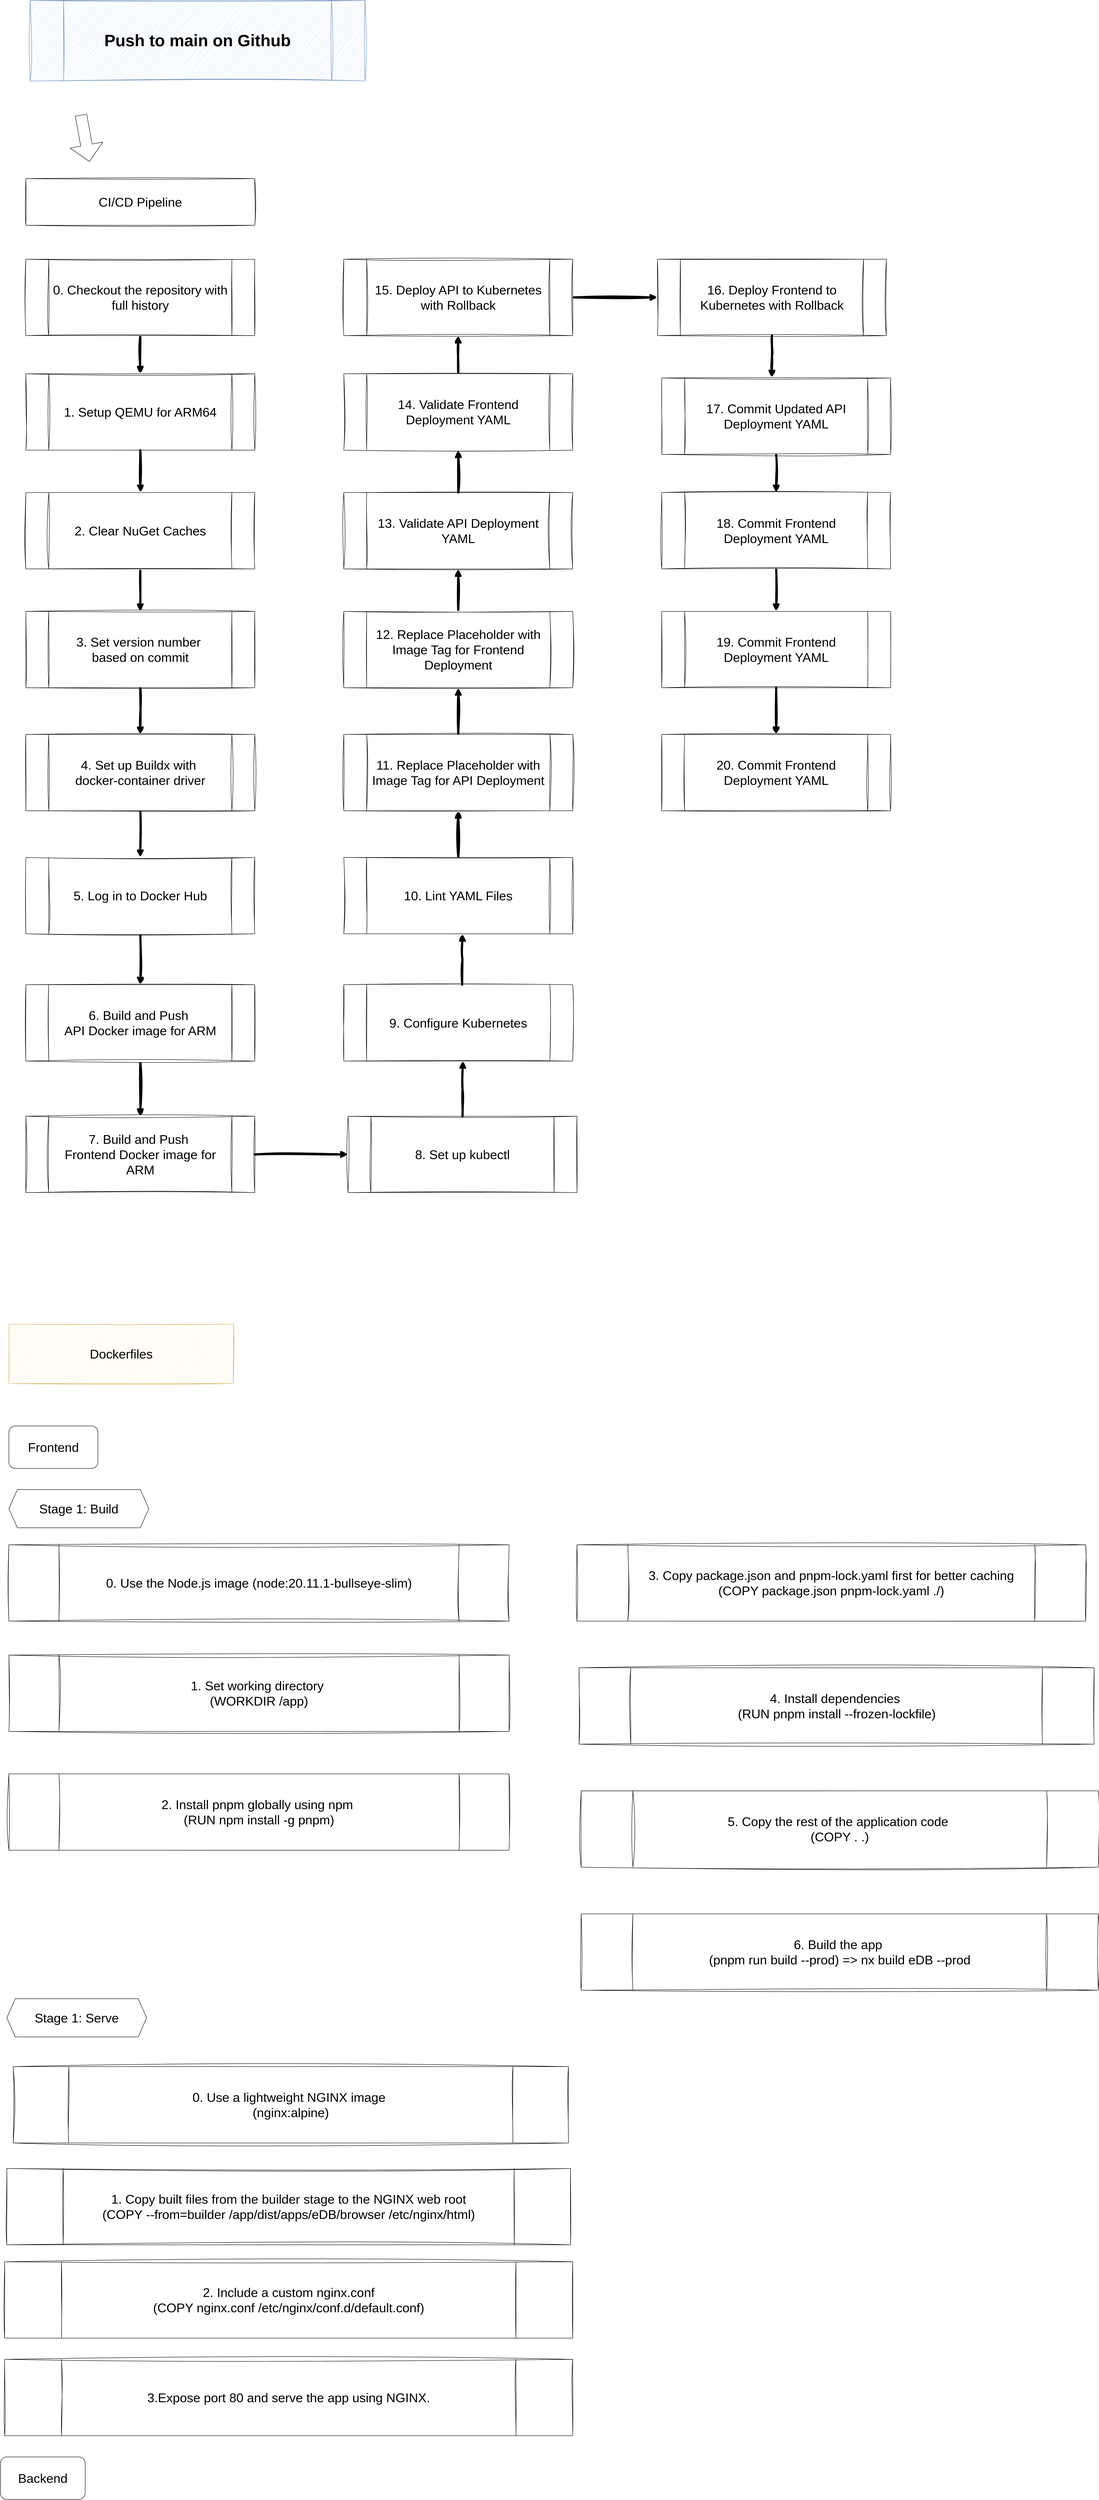 <mxfile version="25.0.3">
  <diagram name="Page-1" id="r4NMVydD2Xu7vVgViuR1">
    <mxGraphModel dx="4140" dy="9730" grid="1" gridSize="10" guides="1" tooltips="1" connect="1" arrows="1" fold="1" page="1" pageScale="1" pageWidth="3000" pageHeight="7000" math="0" shadow="0">
      <root>
        <mxCell id="0" />
        <mxCell id="1" parent="0" />
        <mxCell id="pb-QOjSHvFlhCj56YCVK-3" value="&lt;font style=&quot;font-size: 39px;&quot;&gt;&lt;b&gt;Push to main on Github&lt;/b&gt;&lt;/font&gt;" style="shape=process;whiteSpace=wrap;html=1;backgroundOutline=1;sketch=1;curveFitting=1;jiggle=2;fillColor=#dae8fc;strokeColor=#6c8ebf;" vertex="1" parent="1">
          <mxGeometry x="160" y="-6770" width="790" height="190" as="geometry" />
        </mxCell>
        <mxCell id="pb-QOjSHvFlhCj56YCVK-32" style="edgeStyle=orthogonalEdgeStyle;rounded=0;orthogonalLoop=1;jettySize=auto;html=1;exitX=0.5;exitY=1;exitDx=0;exitDy=0;entryX=0.5;entryY=0;entryDx=0;entryDy=0;strokeWidth=5;sketch=1;curveFitting=1;jiggle=2;flowAnimation=1;" edge="1" parent="1" source="pb-QOjSHvFlhCj56YCVK-5" target="pb-QOjSHvFlhCj56YCVK-6">
          <mxGeometry relative="1" as="geometry" />
        </mxCell>
        <mxCell id="pb-QOjSHvFlhCj56YCVK-5" value="&lt;font style=&quot;font-size: 30px;&quot;&gt;0. Checkout the repository with full history&lt;/font&gt;" style="shape=process;whiteSpace=wrap;html=1;backgroundOutline=1;sketch=1;curveFitting=1;jiggle=2;" vertex="1" parent="1">
          <mxGeometry x="150" y="-6160" width="540" height="180" as="geometry" />
        </mxCell>
        <mxCell id="pb-QOjSHvFlhCj56YCVK-34" style="edgeStyle=orthogonalEdgeStyle;rounded=0;orthogonalLoop=1;jettySize=auto;html=1;strokeWidth=5;sketch=1;curveFitting=1;jiggle=2;" edge="1" parent="1" source="pb-QOjSHvFlhCj56YCVK-6" target="pb-QOjSHvFlhCj56YCVK-7">
          <mxGeometry relative="1" as="geometry" />
        </mxCell>
        <mxCell id="pb-QOjSHvFlhCj56YCVK-6" value="&lt;font style=&quot;font-size: 30px;&quot;&gt;1. Setup QEMU for ARM64&lt;/font&gt;" style="shape=process;whiteSpace=wrap;html=1;backgroundOutline=1;sketch=1;curveFitting=1;jiggle=2;" vertex="1" parent="1">
          <mxGeometry x="150" y="-5890" width="540" height="180" as="geometry" />
        </mxCell>
        <mxCell id="pb-QOjSHvFlhCj56YCVK-35" style="edgeStyle=orthogonalEdgeStyle;rounded=0;orthogonalLoop=1;jettySize=auto;html=1;exitX=0.5;exitY=1;exitDx=0;exitDy=0;strokeWidth=5;sketch=1;curveFitting=1;jiggle=2;" edge="1" parent="1" source="pb-QOjSHvFlhCj56YCVK-7" target="pb-QOjSHvFlhCj56YCVK-9">
          <mxGeometry relative="1" as="geometry" />
        </mxCell>
        <mxCell id="pb-QOjSHvFlhCj56YCVK-7" value="&lt;font style=&quot;font-size: 30px;&quot;&gt;2. Clear NuGet Caches&lt;/font&gt;" style="shape=process;whiteSpace=wrap;html=1;backgroundOutline=1;sketch=1;curveFitting=1;jiggle=2;" vertex="1" parent="1">
          <mxGeometry x="150" y="-5610" width="540" height="180" as="geometry" />
        </mxCell>
        <mxCell id="pb-QOjSHvFlhCj56YCVK-36" style="edgeStyle=orthogonalEdgeStyle;rounded=0;orthogonalLoop=1;jettySize=auto;html=1;exitX=0.5;exitY=1;exitDx=0;exitDy=0;strokeWidth=5;sketch=1;curveFitting=1;jiggle=2;" edge="1" parent="1" source="pb-QOjSHvFlhCj56YCVK-9" target="pb-QOjSHvFlhCj56YCVK-10">
          <mxGeometry relative="1" as="geometry" />
        </mxCell>
        <mxCell id="pb-QOjSHvFlhCj56YCVK-9" value="&lt;font style=&quot;font-size: 30px;&quot;&gt;3. Set version number&amp;nbsp;&lt;/font&gt;&lt;div&gt;&lt;font style=&quot;font-size: 30px;&quot;&gt;based on commit&lt;/font&gt;&lt;/div&gt;" style="shape=process;whiteSpace=wrap;html=1;backgroundOutline=1;sketch=1;curveFitting=1;jiggle=2;" vertex="1" parent="1">
          <mxGeometry x="150" y="-5330" width="540" height="180" as="geometry" />
        </mxCell>
        <mxCell id="pb-QOjSHvFlhCj56YCVK-37" style="edgeStyle=orthogonalEdgeStyle;rounded=0;orthogonalLoop=1;jettySize=auto;html=1;strokeWidth=5;sketch=1;curveFitting=1;jiggle=2;" edge="1" parent="1" source="pb-QOjSHvFlhCj56YCVK-10" target="pb-QOjSHvFlhCj56YCVK-11">
          <mxGeometry relative="1" as="geometry" />
        </mxCell>
        <mxCell id="pb-QOjSHvFlhCj56YCVK-10" value="&lt;font style=&quot;font-size: 30px;&quot;&gt;4. Set up Buildx&amp;nbsp;with&amp;nbsp;&lt;/font&gt;&lt;div&gt;&lt;font style=&quot;font-size: 30px;&quot;&gt;docker-container driver&lt;/font&gt;&lt;/div&gt;" style="shape=process;whiteSpace=wrap;html=1;backgroundOutline=1;sketch=1;curveFitting=1;jiggle=2;" vertex="1" parent="1">
          <mxGeometry x="150" y="-5040" width="540" height="180" as="geometry" />
        </mxCell>
        <mxCell id="pb-QOjSHvFlhCj56YCVK-38" style="edgeStyle=orthogonalEdgeStyle;rounded=0;orthogonalLoop=1;jettySize=auto;html=1;entryX=0.5;entryY=0;entryDx=0;entryDy=0;strokeWidth=5;sketch=1;curveFitting=1;jiggle=2;" edge="1" parent="1" source="pb-QOjSHvFlhCj56YCVK-11" target="pb-QOjSHvFlhCj56YCVK-13">
          <mxGeometry relative="1" as="geometry" />
        </mxCell>
        <mxCell id="pb-QOjSHvFlhCj56YCVK-11" value="&lt;font style=&quot;font-size: 30px;&quot;&gt;5.&amp;nbsp;Log in to Docker Hub&lt;/font&gt;" style="shape=process;whiteSpace=wrap;html=1;backgroundOutline=1;sketch=1;curveFitting=1;jiggle=2;" vertex="1" parent="1">
          <mxGeometry x="150" y="-4750" width="540" height="180" as="geometry" />
        </mxCell>
        <mxCell id="pb-QOjSHvFlhCj56YCVK-39" style="edgeStyle=orthogonalEdgeStyle;rounded=0;orthogonalLoop=1;jettySize=auto;html=1;exitX=0.5;exitY=1;exitDx=0;exitDy=0;entryX=0.5;entryY=0;entryDx=0;entryDy=0;strokeWidth=5;sketch=1;curveFitting=1;jiggle=2;" edge="1" parent="1" source="pb-QOjSHvFlhCj56YCVK-13" target="pb-QOjSHvFlhCj56YCVK-14">
          <mxGeometry relative="1" as="geometry" />
        </mxCell>
        <mxCell id="pb-QOjSHvFlhCj56YCVK-13" value="&lt;font style=&quot;font-size: 30px;&quot;&gt;6.&amp;nbsp;Build and Push&amp;nbsp;&lt;/font&gt;&lt;div&gt;&lt;font style=&quot;font-size: 30px;&quot;&gt;API Docker image for ARM&lt;/font&gt;&lt;/div&gt;" style="shape=process;whiteSpace=wrap;html=1;backgroundOutline=1;sketch=1;curveFitting=1;jiggle=2;" vertex="1" parent="1">
          <mxGeometry x="150" y="-4450" width="540" height="180" as="geometry" />
        </mxCell>
        <mxCell id="pb-QOjSHvFlhCj56YCVK-40" style="edgeStyle=orthogonalEdgeStyle;rounded=0;orthogonalLoop=1;jettySize=auto;html=1;entryX=0;entryY=0.5;entryDx=0;entryDy=0;strokeWidth=5;sketch=1;curveFitting=1;jiggle=2;" edge="1" parent="1" source="pb-QOjSHvFlhCj56YCVK-14" target="pb-QOjSHvFlhCj56YCVK-16">
          <mxGeometry relative="1" as="geometry" />
        </mxCell>
        <mxCell id="pb-QOjSHvFlhCj56YCVK-14" value="&lt;font style=&quot;font-size: 30px;&quot;&gt;7.&amp;nbsp;Build and Push&amp;nbsp;&lt;/font&gt;&lt;div&gt;&lt;font style=&quot;font-size: 30px;&quot;&gt;Frontend Docker image for ARM&lt;/font&gt;&lt;/div&gt;" style="shape=process;whiteSpace=wrap;html=1;backgroundOutline=1;sketch=1;curveFitting=1;jiggle=2;" vertex="1" parent="1">
          <mxGeometry x="150" y="-4140" width="540" height="180" as="geometry" />
        </mxCell>
        <mxCell id="pb-QOjSHvFlhCj56YCVK-16" value="&lt;font style=&quot;font-size: 30px;&quot;&gt;8.&amp;nbsp;Set up kubectl&lt;/font&gt;" style="shape=process;whiteSpace=wrap;html=1;backgroundOutline=1;sketch=1;curveFitting=1;jiggle=2;rounded=0;" vertex="1" parent="1">
          <mxGeometry x="910" y="-4140" width="540" height="180" as="geometry" />
        </mxCell>
        <mxCell id="pb-QOjSHvFlhCj56YCVK-17" value="&lt;font style=&quot;font-size: 30px;&quot;&gt;9.&amp;nbsp;Configure Kubernetes&lt;/font&gt;" style="shape=process;whiteSpace=wrap;html=1;backgroundOutline=1;sketch=1;curveFitting=1;jiggle=2;" vertex="1" parent="1">
          <mxGeometry x="900" y="-4450" width="540" height="180" as="geometry" />
        </mxCell>
        <mxCell id="pb-QOjSHvFlhCj56YCVK-47" style="edgeStyle=orthogonalEdgeStyle;rounded=0;orthogonalLoop=1;jettySize=auto;html=1;exitX=0.5;exitY=0;exitDx=0;exitDy=0;entryX=0.5;entryY=1;entryDx=0;entryDy=0;strokeWidth=5;sketch=1;curveFitting=1;jiggle=2;" edge="1" parent="1" source="pb-QOjSHvFlhCj56YCVK-18" target="pb-QOjSHvFlhCj56YCVK-19">
          <mxGeometry relative="1" as="geometry" />
        </mxCell>
        <mxCell id="pb-QOjSHvFlhCj56YCVK-18" value="&lt;font style=&quot;font-size: 30px;&quot;&gt;10.&amp;nbsp;Lint YAML Files&lt;/font&gt;" style="shape=process;whiteSpace=wrap;html=1;backgroundOutline=1;sketch=1;curveFitting=1;jiggle=2;" vertex="1" parent="1">
          <mxGeometry x="900" y="-4750" width="540" height="180" as="geometry" />
        </mxCell>
        <mxCell id="pb-QOjSHvFlhCj56YCVK-48" style="edgeStyle=orthogonalEdgeStyle;rounded=0;orthogonalLoop=1;jettySize=auto;html=1;exitX=0.5;exitY=0;exitDx=0;exitDy=0;entryX=0.5;entryY=1;entryDx=0;entryDy=0;strokeWidth=5;sketch=1;curveFitting=1;jiggle=2;" edge="1" parent="1" source="pb-QOjSHvFlhCj56YCVK-19" target="pb-QOjSHvFlhCj56YCVK-20">
          <mxGeometry relative="1" as="geometry" />
        </mxCell>
        <mxCell id="pb-QOjSHvFlhCj56YCVK-19" value="&lt;font style=&quot;font-size: 30px;&quot;&gt;11.&amp;nbsp;Replace Placeholder with Image Tag for API Deployment&lt;/font&gt;" style="shape=process;whiteSpace=wrap;html=1;backgroundOutline=1;sketch=1;curveFitting=1;jiggle=2;" vertex="1" parent="1">
          <mxGeometry x="900" y="-5040" width="540" height="180" as="geometry" />
        </mxCell>
        <mxCell id="pb-QOjSHvFlhCj56YCVK-49" style="edgeStyle=orthogonalEdgeStyle;rounded=0;orthogonalLoop=1;jettySize=auto;html=1;exitX=0.5;exitY=0;exitDx=0;exitDy=0;entryX=0.5;entryY=1;entryDx=0;entryDy=0;strokeWidth=5;sketch=1;curveFitting=1;jiggle=2;" edge="1" parent="1" source="pb-QOjSHvFlhCj56YCVK-20" target="pb-QOjSHvFlhCj56YCVK-21">
          <mxGeometry relative="1" as="geometry" />
        </mxCell>
        <mxCell id="pb-QOjSHvFlhCj56YCVK-20" value="&lt;font style=&quot;font-size: 30px;&quot;&gt;12. Replace Placeholder with Image Tag for Frontend Deployment&lt;/font&gt;" style="shape=process;whiteSpace=wrap;html=1;backgroundOutline=1;sketch=1;curveFitting=1;jiggle=2;" vertex="1" parent="1">
          <mxGeometry x="900" y="-5330" width="540" height="180" as="geometry" />
        </mxCell>
        <mxCell id="pb-QOjSHvFlhCj56YCVK-50" style="edgeStyle=orthogonalEdgeStyle;rounded=0;orthogonalLoop=1;jettySize=auto;html=1;exitX=0.5;exitY=0;exitDx=0;exitDy=0;entryX=0.5;entryY=1;entryDx=0;entryDy=0;strokeWidth=5;sketch=1;curveFitting=1;jiggle=2;" edge="1" parent="1" source="pb-QOjSHvFlhCj56YCVK-21" target="pb-QOjSHvFlhCj56YCVK-22">
          <mxGeometry relative="1" as="geometry" />
        </mxCell>
        <mxCell id="pb-QOjSHvFlhCj56YCVK-21" value="&lt;font style=&quot;font-size: 30px;&quot;&gt;13.&amp;nbsp;Validate API Deployment YAML&lt;/font&gt;" style="shape=process;whiteSpace=wrap;html=1;backgroundOutline=1;sketch=1;curveFitting=1;jiggle=2;" vertex="1" parent="1">
          <mxGeometry x="900" y="-5610" width="540" height="180" as="geometry" />
        </mxCell>
        <mxCell id="pb-QOjSHvFlhCj56YCVK-51" style="edgeStyle=orthogonalEdgeStyle;rounded=0;orthogonalLoop=1;jettySize=auto;html=1;exitX=0.5;exitY=0;exitDx=0;exitDy=0;entryX=0.5;entryY=1;entryDx=0;entryDy=0;strokeWidth=5;sketch=1;curveFitting=1;jiggle=2;" edge="1" parent="1" source="pb-QOjSHvFlhCj56YCVK-22" target="pb-QOjSHvFlhCj56YCVK-23">
          <mxGeometry relative="1" as="geometry" />
        </mxCell>
        <mxCell id="pb-QOjSHvFlhCj56YCVK-22" value="&lt;font style=&quot;font-size: 30px;&quot;&gt;14.&amp;nbsp;Validate Frontend Deployment YAML&lt;/font&gt;" style="shape=process;whiteSpace=wrap;html=1;backgroundOutline=1;sketch=1;curveFitting=1;jiggle=2;" vertex="1" parent="1">
          <mxGeometry x="900" y="-5890" width="540" height="180" as="geometry" />
        </mxCell>
        <mxCell id="pb-QOjSHvFlhCj56YCVK-52" style="edgeStyle=orthogonalEdgeStyle;rounded=0;orthogonalLoop=1;jettySize=auto;html=1;exitX=1;exitY=0.5;exitDx=0;exitDy=0;entryX=0;entryY=0.5;entryDx=0;entryDy=0;strokeWidth=5;shadow=0;sketch=1;curveFitting=1;jiggle=2;" edge="1" parent="1" source="pb-QOjSHvFlhCj56YCVK-23" target="pb-QOjSHvFlhCj56YCVK-24">
          <mxGeometry relative="1" as="geometry" />
        </mxCell>
        <mxCell id="pb-QOjSHvFlhCj56YCVK-23" value="&lt;font style=&quot;font-size: 30px;&quot;&gt;15.&amp;nbsp;Deploy API to Kubernetes with Rollback&lt;/font&gt;" style="shape=process;whiteSpace=wrap;html=1;backgroundOutline=1;sketch=1;curveFitting=1;jiggle=2;" vertex="1" parent="1">
          <mxGeometry x="900" y="-6160" width="540" height="180" as="geometry" />
        </mxCell>
        <mxCell id="pb-QOjSHvFlhCj56YCVK-24" value="&lt;font style=&quot;font-size: 30px;&quot;&gt;16.&amp;nbsp;Deploy Frontend to Kubernetes with Rollback&lt;/font&gt;" style="shape=process;whiteSpace=wrap;html=1;backgroundOutline=1;sketch=1;curveFitting=1;jiggle=2;" vertex="1" parent="1">
          <mxGeometry x="1640" y="-6160" width="540" height="180" as="geometry" />
        </mxCell>
        <mxCell id="pb-QOjSHvFlhCj56YCVK-54" style="edgeStyle=orthogonalEdgeStyle;rounded=0;orthogonalLoop=1;jettySize=auto;html=1;exitX=0.5;exitY=1;exitDx=0;exitDy=0;entryX=0.5;entryY=0;entryDx=0;entryDy=0;strokeWidth=5;sketch=1;curveFitting=1;jiggle=2;" edge="1" parent="1" source="pb-QOjSHvFlhCj56YCVK-25" target="pb-QOjSHvFlhCj56YCVK-26">
          <mxGeometry relative="1" as="geometry" />
        </mxCell>
        <mxCell id="pb-QOjSHvFlhCj56YCVK-25" value="&lt;font style=&quot;font-size: 30px;&quot;&gt;17.&amp;nbsp;Commit Updated API Deployment YAML&lt;/font&gt;" style="shape=process;whiteSpace=wrap;html=1;backgroundOutline=1;sketch=1;curveFitting=1;jiggle=2;" vertex="1" parent="1">
          <mxGeometry x="1650" y="-5880" width="540" height="180" as="geometry" />
        </mxCell>
        <mxCell id="pb-QOjSHvFlhCj56YCVK-55" style="edgeStyle=orthogonalEdgeStyle;rounded=0;orthogonalLoop=1;jettySize=auto;html=1;exitX=0.5;exitY=1;exitDx=0;exitDy=0;entryX=0.5;entryY=0;entryDx=0;entryDy=0;strokeWidth=5;sketch=1;curveFitting=1;jiggle=2;" edge="1" parent="1" source="pb-QOjSHvFlhCj56YCVK-26" target="pb-QOjSHvFlhCj56YCVK-27">
          <mxGeometry relative="1" as="geometry" />
        </mxCell>
        <mxCell id="pb-QOjSHvFlhCj56YCVK-26" value="&lt;font style=&quot;font-size: 30px;&quot;&gt;18.&amp;nbsp;Commit Frontend Deployment YAML&lt;/font&gt;" style="shape=process;whiteSpace=wrap;html=1;backgroundOutline=1;sketch=1;curveFitting=1;jiggle=2;" vertex="1" parent="1">
          <mxGeometry x="1650" y="-5610" width="540" height="180" as="geometry" />
        </mxCell>
        <mxCell id="pb-QOjSHvFlhCj56YCVK-56" style="edgeStyle=orthogonalEdgeStyle;rounded=0;orthogonalLoop=1;jettySize=auto;html=1;exitX=0.5;exitY=1;exitDx=0;exitDy=0;entryX=0.5;entryY=0;entryDx=0;entryDy=0;strokeWidth=5;sketch=1;curveFitting=1;jiggle=2;" edge="1" parent="1" source="pb-QOjSHvFlhCj56YCVK-27" target="pb-QOjSHvFlhCj56YCVK-30">
          <mxGeometry relative="1" as="geometry" />
        </mxCell>
        <mxCell id="pb-QOjSHvFlhCj56YCVK-27" value="&lt;font style=&quot;font-size: 30px;&quot;&gt;19.&amp;nbsp;Commit Frontend Deployment YAML&lt;/font&gt;" style="shape=process;whiteSpace=wrap;html=1;backgroundOutline=1;sketch=1;curveFitting=1;jiggle=2;" vertex="1" parent="1">
          <mxGeometry x="1650" y="-5330" width="540" height="180" as="geometry" />
        </mxCell>
        <mxCell id="pb-QOjSHvFlhCj56YCVK-30" value="&lt;font style=&quot;font-size: 30px;&quot;&gt;20.&amp;nbsp;Commit Frontend Deployment YAML&lt;/font&gt;" style="shape=process;whiteSpace=wrap;html=1;backgroundOutline=1;sketch=1;curveFitting=1;jiggle=2;" vertex="1" parent="1">
          <mxGeometry x="1650" y="-5040" width="540" height="180" as="geometry" />
        </mxCell>
        <mxCell id="pb-QOjSHvFlhCj56YCVK-31" value="&lt;font style=&quot;font-size: 30px;&quot;&gt;CI/CD Pipeline&lt;/font&gt;" style="rounded=0;whiteSpace=wrap;html=1;sketch=1;curveFitting=1;jiggle=2;" vertex="1" parent="1">
          <mxGeometry x="150" y="-6350" width="540" height="110" as="geometry" />
        </mxCell>
        <mxCell id="pb-QOjSHvFlhCj56YCVK-45" style="edgeStyle=orthogonalEdgeStyle;rounded=0;orthogonalLoop=1;jettySize=auto;html=1;entryX=0.52;entryY=0.996;entryDx=0;entryDy=0;entryPerimeter=0;strokeWidth=5;sketch=1;curveFitting=1;jiggle=2;" edge="1" parent="1" source="pb-QOjSHvFlhCj56YCVK-16" target="pb-QOjSHvFlhCj56YCVK-17">
          <mxGeometry relative="1" as="geometry" />
        </mxCell>
        <mxCell id="pb-QOjSHvFlhCj56YCVK-46" style="edgeStyle=orthogonalEdgeStyle;rounded=0;orthogonalLoop=1;jettySize=auto;html=1;strokeWidth=5;sketch=1;curveFitting=1;jiggle=2;" edge="1" parent="1">
          <mxGeometry relative="1" as="geometry">
            <mxPoint x="1179.37" y="-4450" as="sourcePoint" />
            <mxPoint x="1180.1" y="-4570" as="targetPoint" />
          </mxGeometry>
        </mxCell>
        <mxCell id="pb-QOjSHvFlhCj56YCVK-53" style="edgeStyle=orthogonalEdgeStyle;rounded=0;orthogonalLoop=1;jettySize=auto;html=1;exitX=0.5;exitY=1;exitDx=0;exitDy=0;entryX=0.481;entryY=-0.005;entryDx=0;entryDy=0;entryPerimeter=0;strokeWidth=5;sketch=1;curveFitting=1;jiggle=2;" edge="1" parent="1" source="pb-QOjSHvFlhCj56YCVK-24" target="pb-QOjSHvFlhCj56YCVK-25">
          <mxGeometry relative="1" as="geometry" />
        </mxCell>
        <mxCell id="pb-QOjSHvFlhCj56YCVK-57" value="&lt;font style=&quot;font-size: 30px;&quot;&gt;Dockerfiles&lt;/font&gt;" style="rounded=0;whiteSpace=wrap;html=1;sketch=1;curveFitting=1;jiggle=2;fillColor=#fff2cc;strokeColor=#d6b656;" vertex="1" parent="1">
          <mxGeometry x="110" y="-3650" width="530" height="140" as="geometry" />
        </mxCell>
        <mxCell id="pb-QOjSHvFlhCj56YCVK-58" value="" style="shape=flexArrow;endArrow=classic;html=1;rounded=0;endWidth=50;endSize=12.707;width=27.333;" edge="1" parent="1">
          <mxGeometry width="50" height="50" relative="1" as="geometry">
            <mxPoint x="280" y="-6500" as="sourcePoint" />
            <mxPoint x="300" y="-6390" as="targetPoint" />
          </mxGeometry>
        </mxCell>
        <mxCell id="pb-QOjSHvFlhCj56YCVK-60" value="&lt;font style=&quot;font-size: 30px;&quot;&gt;Frontend&lt;/font&gt;" style="rounded=1;whiteSpace=wrap;html=1;" vertex="1" parent="1">
          <mxGeometry x="110" y="-3410" width="210" height="100" as="geometry" />
        </mxCell>
        <mxCell id="pb-QOjSHvFlhCj56YCVK-61" value="&lt;font style=&quot;font-size: 30px;&quot;&gt;Backend&lt;/font&gt;" style="rounded=1;whiteSpace=wrap;html=1;" vertex="1" parent="1">
          <mxGeometry x="90" y="-980" width="200" height="100" as="geometry" />
        </mxCell>
        <mxCell id="pb-QOjSHvFlhCj56YCVK-62" value="&lt;font style=&quot;font-size: 30px;&quot;&gt;Stage 1: Build&lt;/font&gt;" style="shape=hexagon;perimeter=hexagonPerimeter2;whiteSpace=wrap;html=1;fixedSize=1;" vertex="1" parent="1">
          <mxGeometry x="110" y="-3260" width="330" height="90" as="geometry" />
        </mxCell>
        <mxCell id="pb-QOjSHvFlhCj56YCVK-63" value="&lt;font style=&quot;font-size: 30px;&quot;&gt;Stage 1: Serve&lt;/font&gt;" style="shape=hexagon;perimeter=hexagonPerimeter2;whiteSpace=wrap;html=1;fixedSize=1;" vertex="1" parent="1">
          <mxGeometry x="105" y="-2060" width="330" height="90" as="geometry" />
        </mxCell>
        <mxCell id="pb-QOjSHvFlhCj56YCVK-65" value="&lt;font style=&quot;font-size: 30px;&quot;&gt;0.&amp;nbsp;&lt;/font&gt;&lt;span style=&quot;font-size: 30px;&quot;&gt;Use the Node.js image (node:20.11.1-bullseye-slim)&lt;/span&gt;" style="shape=process;whiteSpace=wrap;html=1;backgroundOutline=1;sketch=1;curveFitting=1;jiggle=2;" vertex="1" parent="1">
          <mxGeometry x="110" y="-3130" width="1180" height="180" as="geometry" />
        </mxCell>
        <mxCell id="pb-QOjSHvFlhCj56YCVK-66" value="&lt;font style=&quot;font-size: 30px;&quot;&gt;6.&amp;nbsp;&lt;/font&gt;&lt;span style=&quot;background-color: initial; font-size: 30px;&quot;&gt;Build the app&amp;nbsp;&lt;/span&gt;&lt;div&gt;&lt;span style=&quot;background-color: initial; font-size: 30px;&quot;&gt;(pnpm run build --prod) =&amp;gt;&amp;nbsp;&lt;/span&gt;&lt;span style=&quot;background-color: initial; font-size: 30px;&quot;&gt;nx build eDB --prod&lt;/span&gt;&lt;/div&gt;" style="shape=process;whiteSpace=wrap;html=1;backgroundOutline=1;sketch=1;curveFitting=1;jiggle=2;" vertex="1" parent="1">
          <mxGeometry x="1460" y="-2260" width="1220" height="180" as="geometry" />
        </mxCell>
        <mxCell id="pb-QOjSHvFlhCj56YCVK-67" value="&lt;font style=&quot;font-size: 30px;&quot;&gt;4.&amp;nbsp;&lt;/font&gt;&lt;span style=&quot;font-size: 30px;&quot;&gt;Install dependencies&amp;nbsp;&lt;/span&gt;&lt;div&gt;&lt;span style=&quot;font-size: 30px;&quot;&gt;(&lt;/span&gt;&lt;span style=&quot;background-color: initial; font-size: 30px;&quot;&gt;RUN pnpm install --frozen-lockfile&lt;/span&gt;&lt;span style=&quot;font-size: 30px; background-color: initial;&quot;&gt;)&lt;/span&gt;&lt;/div&gt;" style="shape=process;whiteSpace=wrap;html=1;backgroundOutline=1;sketch=1;curveFitting=1;jiggle=2;" vertex="1" parent="1">
          <mxGeometry x="1455" y="-2840" width="1215" height="180" as="geometry" />
        </mxCell>
        <mxCell id="pb-QOjSHvFlhCj56YCVK-68" value="&lt;font style=&quot;font-size: 30px;&quot;&gt;0.&amp;nbsp;Use a lightweight NGINX image&amp;nbsp;&lt;/font&gt;&lt;div&gt;&lt;font style=&quot;font-size: 30px;&quot;&gt;(nginx:alpine)&lt;/font&gt;&lt;/div&gt;" style="shape=process;whiteSpace=wrap;html=1;backgroundOutline=1;sketch=1;curveFitting=1;jiggle=2;" vertex="1" parent="1">
          <mxGeometry x="120" y="-1900" width="1310" height="180" as="geometry" />
        </mxCell>
        <mxCell id="pb-QOjSHvFlhCj56YCVK-69" value="&lt;font style=&quot;&quot;&gt;&lt;span style=&quot;font-size: 30px;&quot;&gt;1. Copy built files from the builder stage to the NGINX web root&lt;/span&gt;&lt;/font&gt;&lt;div&gt;&lt;div&gt;&lt;font style=&quot;&quot;&gt;&lt;span style=&quot;font-size: 30px;&quot;&gt;(&lt;/span&gt;&lt;/font&gt;&lt;span style=&quot;background-color: initial; font-size: 30px;&quot;&gt;COPY --from=builder /app/dist/apps/eDB/browser /etc/nginx/html)&lt;/span&gt;&lt;/div&gt;&lt;/div&gt;" style="shape=process;whiteSpace=wrap;html=1;backgroundOutline=1;sketch=1;curveFitting=1;jiggle=2;" vertex="1" parent="1">
          <mxGeometry x="105" y="-1660" width="1330" height="180" as="geometry" />
        </mxCell>
        <mxCell id="pb-QOjSHvFlhCj56YCVK-70" value="&lt;font style=&quot;&quot;&gt;&lt;span style=&quot;font-size: 30px;&quot;&gt;2.&amp;nbsp;&lt;/span&gt;&lt;/font&gt;&lt;span style=&quot;font-size: 30px;&quot;&gt;Include a custom nginx.conf&lt;/span&gt;&lt;div&gt;&lt;span style=&quot;font-size: 30px;&quot;&gt;(&lt;/span&gt;&lt;span style=&quot;background-color: initial; font-size: 30px;&quot;&gt;COPY nginx.conf /etc/nginx/conf.d/default.conf)&lt;/span&gt;&lt;/div&gt;" style="shape=process;whiteSpace=wrap;html=1;backgroundOutline=1;sketch=1;curveFitting=1;jiggle=2;" vertex="1" parent="1">
          <mxGeometry x="100" y="-1440" width="1340" height="180" as="geometry" />
        </mxCell>
        <mxCell id="pb-QOjSHvFlhCj56YCVK-71" value="&lt;span style=&quot;font-size: 30px;&quot;&gt;3.Expose port 80 and serve the app using NGINX.&lt;/span&gt;" style="shape=process;whiteSpace=wrap;html=1;backgroundOutline=1;sketch=1;curveFitting=1;jiggle=2;" vertex="1" parent="1">
          <mxGeometry x="100" y="-1210" width="1340" height="180" as="geometry" />
        </mxCell>
        <mxCell id="pb-QOjSHvFlhCj56YCVK-72" value="&lt;font style=&quot;font-size: 30px;&quot;&gt;2.&amp;nbsp;&lt;/font&gt;&lt;span style=&quot;font-size: 30px;&quot;&gt;Install pnpm globally using npm&amp;nbsp;&lt;/span&gt;&lt;div&gt;&lt;span style=&quot;font-size: 30px;&quot;&gt;(&lt;/span&gt;&lt;span style=&quot;background-color: initial; font-size: 30px;&quot;&gt;RUN npm install -g pnpm&lt;/span&gt;&lt;span style=&quot;font-size: 30px; background-color: initial;&quot;&gt;)&lt;/span&gt;&lt;/div&gt;" style="shape=process;whiteSpace=wrap;html=1;backgroundOutline=1;sketch=1;curveFitting=1;jiggle=2;" vertex="1" parent="1">
          <mxGeometry x="110" y="-2590" width="1180" height="180" as="geometry" />
        </mxCell>
        <mxCell id="pb-QOjSHvFlhCj56YCVK-73" value="&lt;font style=&quot;font-size: 30px;&quot;&gt;3.&amp;nbsp;&lt;/font&gt;&lt;span style=&quot;font-size: 30px;&quot;&gt;Copy package.json and pnpm-lock.yaml first for better caching&lt;/span&gt;&lt;div&gt;&lt;span style=&quot;font-size: 30px;&quot;&gt;(&lt;/span&gt;&lt;span style=&quot;background-color: initial; font-size: 30px;&quot;&gt;COPY package.json pnpm-lock.yaml ./&lt;/span&gt;&lt;span style=&quot;background-color: initial; font-size: 30px;&quot;&gt;)&lt;/span&gt;&lt;/div&gt;" style="shape=process;whiteSpace=wrap;html=1;backgroundOutline=1;sketch=1;curveFitting=1;jiggle=2;" vertex="1" parent="1">
          <mxGeometry x="1450" y="-3130" width="1200" height="180" as="geometry" />
        </mxCell>
        <mxCell id="pb-QOjSHvFlhCj56YCVK-74" value="&lt;font style=&quot;font-size: 30px;&quot;&gt;1.&lt;/font&gt;&lt;span style=&quot;background-color: initial; font-size: 30px;&quot;&gt;&amp;nbsp;Set working directory&lt;/span&gt;&lt;span style=&quot;font-size: 30px;&quot;&gt;&amp;nbsp;&lt;/span&gt;&lt;div&gt;&lt;span style=&quot;font-size: 30px;&quot;&gt;(&lt;/span&gt;&lt;span style=&quot;background-color: initial; font-size: 30px;&quot;&gt;WORKDIR /app&lt;/span&gt;&lt;span style=&quot;background-color: initial; font-size: 30px;&quot;&gt;)&lt;/span&gt;&lt;/div&gt;" style="shape=process;whiteSpace=wrap;html=1;backgroundOutline=1;sketch=1;curveFitting=1;jiggle=2;" vertex="1" parent="1">
          <mxGeometry x="110" y="-2870" width="1180" height="180" as="geometry" />
        </mxCell>
        <mxCell id="pb-QOjSHvFlhCj56YCVK-75" value="&lt;font style=&quot;font-size: 30px;&quot;&gt;5.&amp;nbsp;Copy the rest of the application code&lt;/font&gt;&lt;span style=&quot;background-color: initial; font-size: 30px;&quot;&gt;&amp;nbsp;&lt;/span&gt;&lt;div&gt;&lt;span style=&quot;background-color: initial;&quot;&gt;&lt;span style=&quot;font-size: 30px;&quot;&gt;(COPY . .)&lt;/span&gt;&lt;/span&gt;&lt;/div&gt;" style="shape=process;whiteSpace=wrap;html=1;backgroundOutline=1;sketch=1;curveFitting=1;jiggle=2;" vertex="1" parent="1">
          <mxGeometry x="1460" y="-2550" width="1220" height="180" as="geometry" />
        </mxCell>
      </root>
    </mxGraphModel>
  </diagram>
</mxfile>
